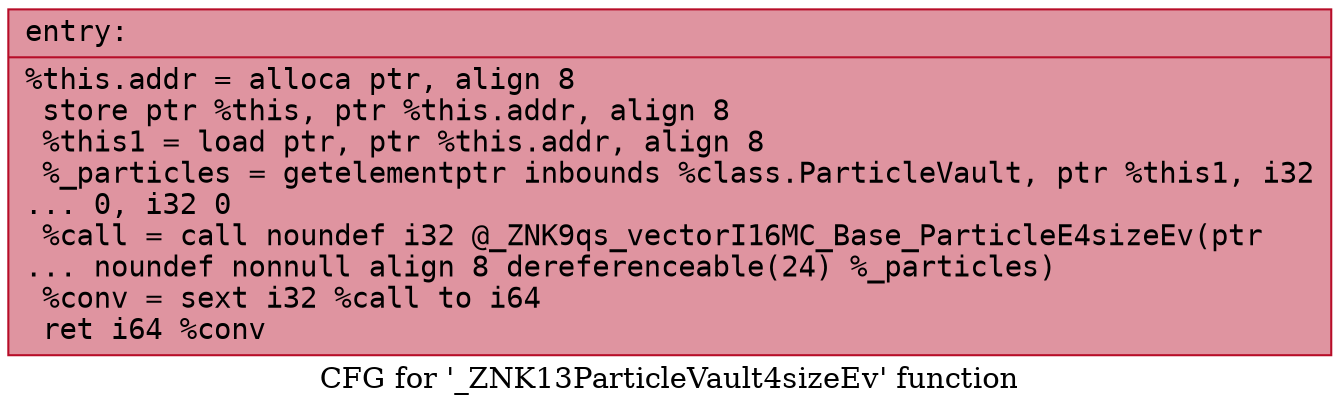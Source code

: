digraph "CFG for '_ZNK13ParticleVault4sizeEv' function" {
	label="CFG for '_ZNK13ParticleVault4sizeEv' function";

	Node0x559071105460 [shape=record,color="#b70d28ff", style=filled, fillcolor="#b70d2870" fontname="Courier",label="{entry:\l|  %this.addr = alloca ptr, align 8\l  store ptr %this, ptr %this.addr, align 8\l  %this1 = load ptr, ptr %this.addr, align 8\l  %_particles = getelementptr inbounds %class.ParticleVault, ptr %this1, i32\l... 0, i32 0\l  %call = call noundef i32 @_ZNK9qs_vectorI16MC_Base_ParticleE4sizeEv(ptr\l... noundef nonnull align 8 dereferenceable(24) %_particles)\l  %conv = sext i32 %call to i64\l  ret i64 %conv\l}"];
}
